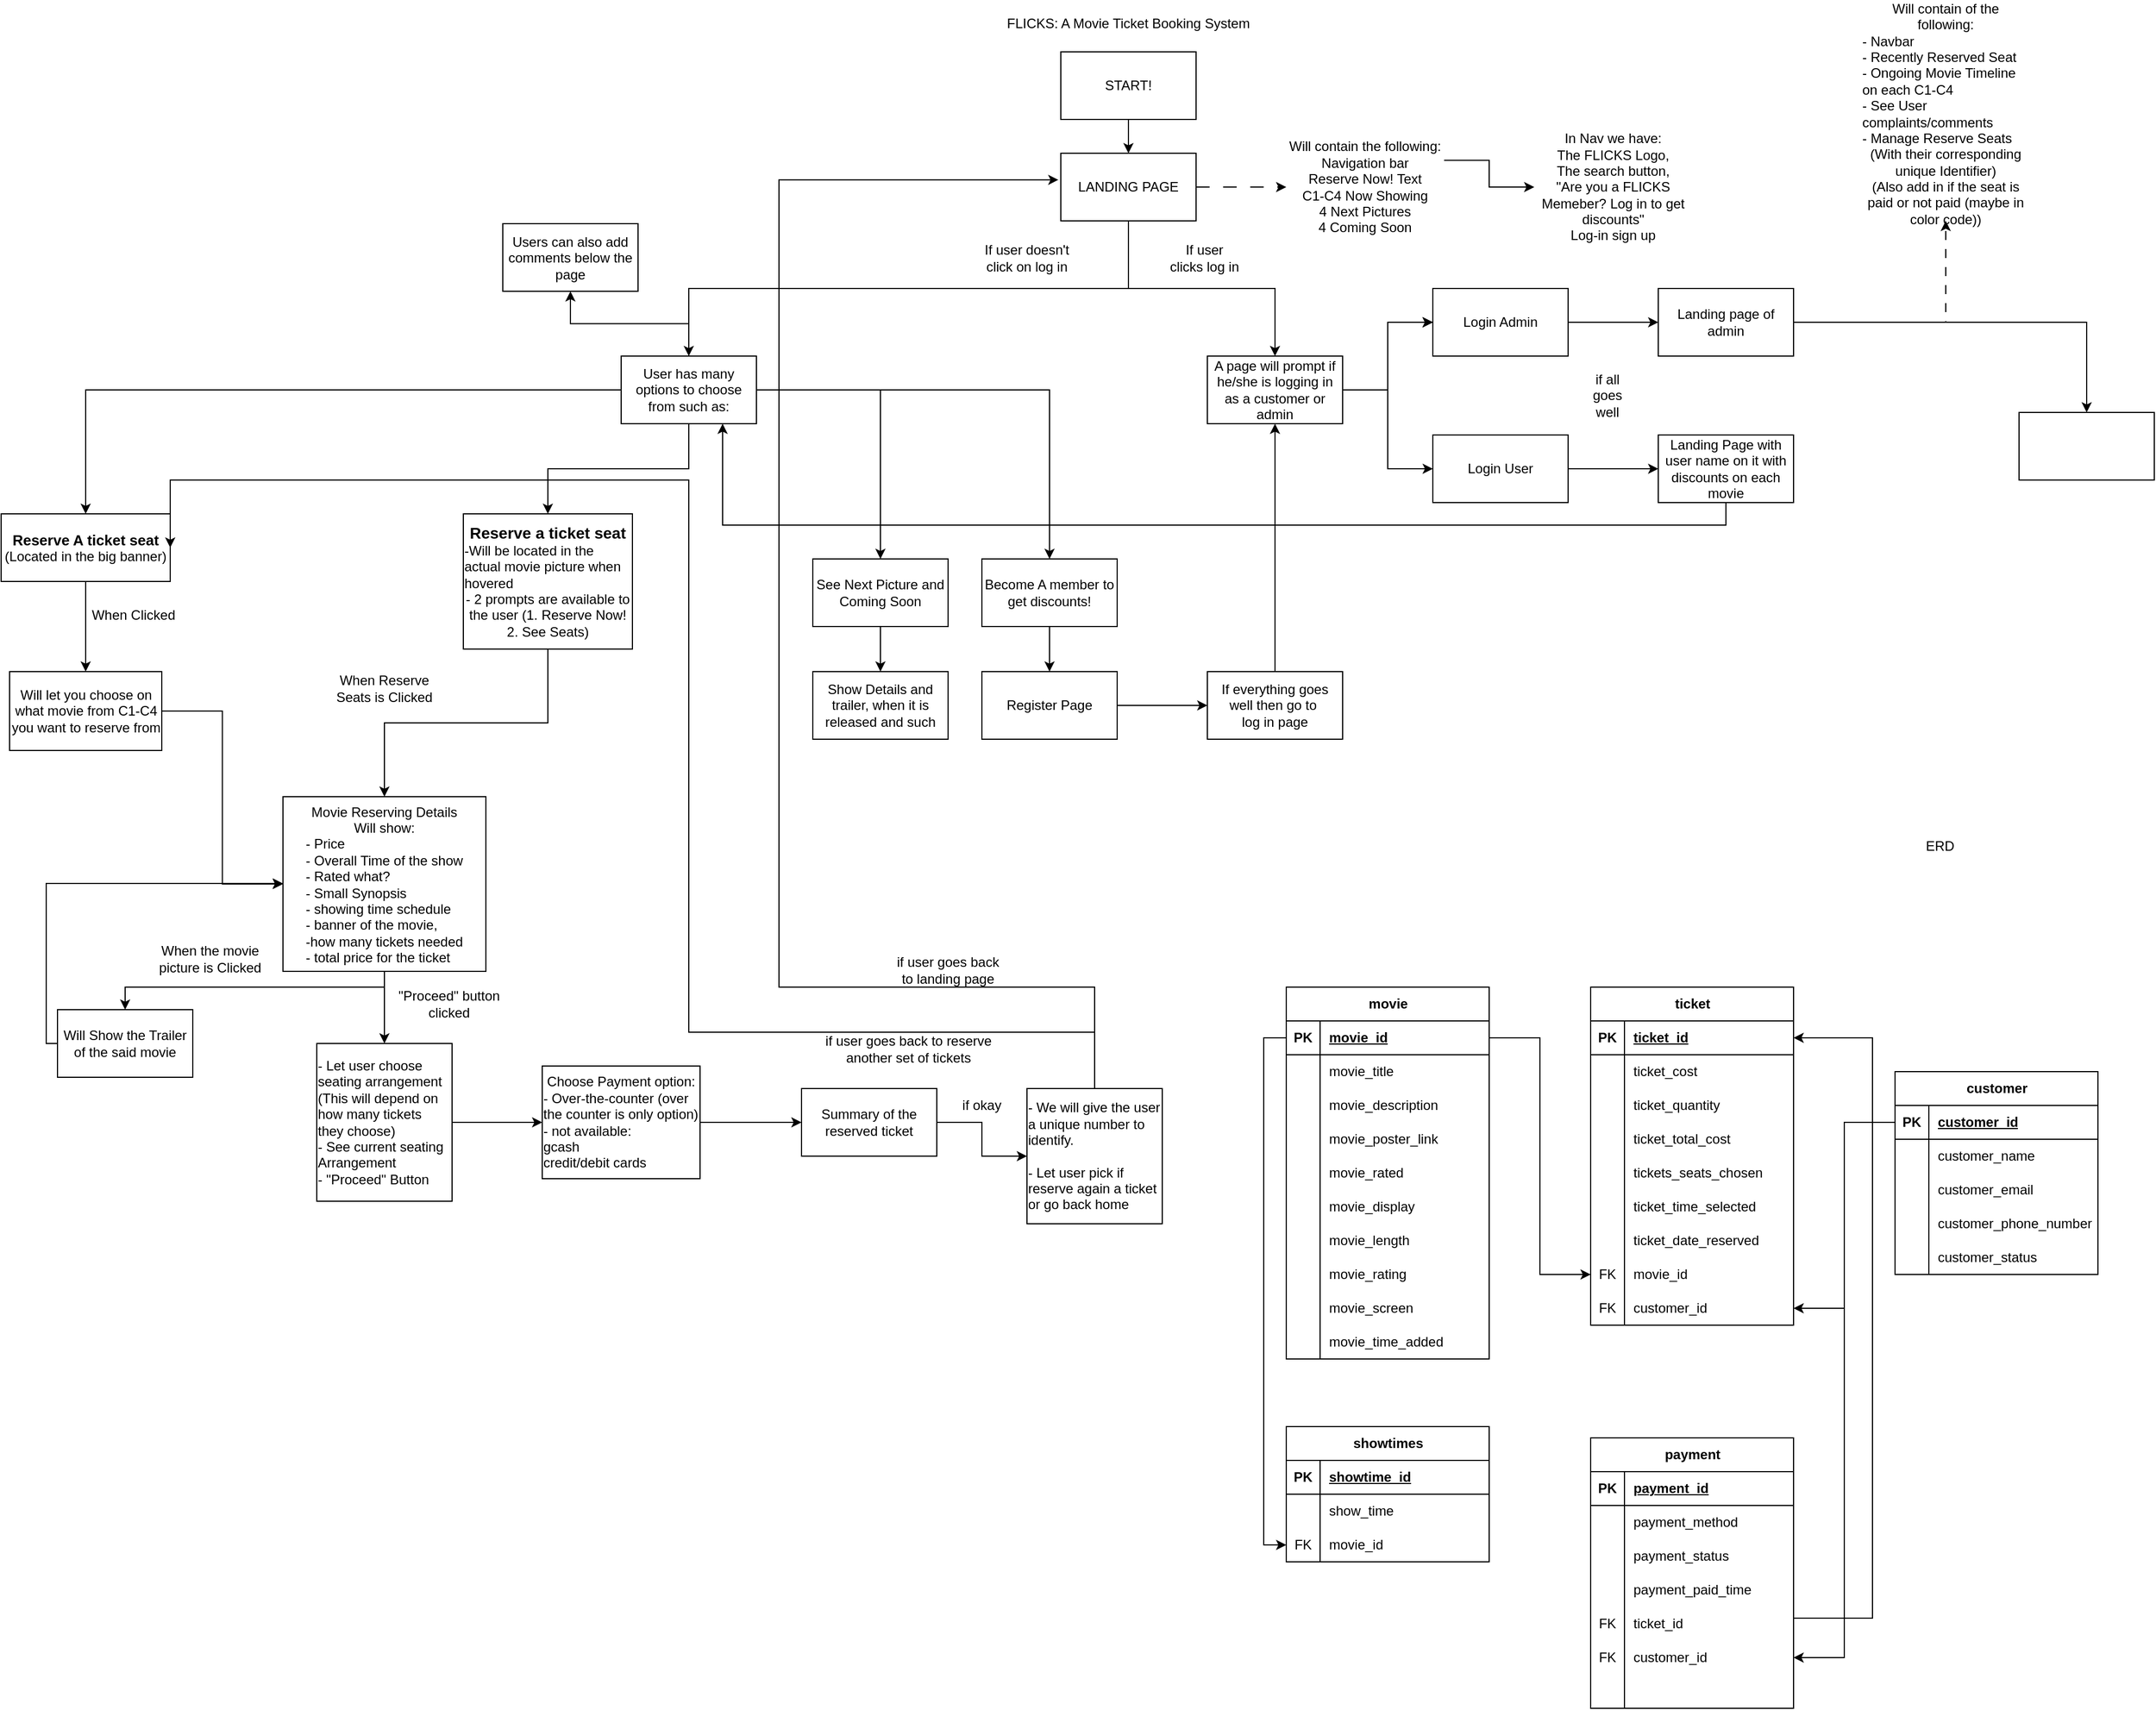 <mxfile version="24.4.9" type="github">
  <diagram name="Page-1" id="BBRLmEO37WGfpNJw9e1L">
    <mxGraphModel dx="2259" dy="634" grid="1" gridSize="10" guides="1" tooltips="1" connect="1" arrows="1" fold="1" page="1" pageScale="1" pageWidth="850" pageHeight="1100" math="0" shadow="0">
      <root>
        <mxCell id="0" />
        <mxCell id="1" parent="0" />
        <mxCell id="raJYyTkhliqYFXlJdWqI-5" value="" style="edgeStyle=orthogonalEdgeStyle;rounded=0;orthogonalLoop=1;jettySize=auto;html=1;" parent="1" source="raJYyTkhliqYFXlJdWqI-2" target="raJYyTkhliqYFXlJdWqI-4" edge="1">
          <mxGeometry relative="1" as="geometry" />
        </mxCell>
        <mxCell id="raJYyTkhliqYFXlJdWqI-2" value="START!" style="rounded=0;whiteSpace=wrap;html=1;" parent="1" vertex="1">
          <mxGeometry x="330" y="50" width="120" height="60" as="geometry" />
        </mxCell>
        <mxCell id="raJYyTkhliqYFXlJdWqI-3" value="FLICKS: A Movie Ticket Booking System" style="text;html=1;align=center;verticalAlign=middle;whiteSpace=wrap;rounded=0;" parent="1" vertex="1">
          <mxGeometry x="280" y="10" width="220" height="30" as="geometry" />
        </mxCell>
        <mxCell id="raJYyTkhliqYFXlJdWqI-7" value="" style="edgeStyle=orthogonalEdgeStyle;rounded=0;orthogonalLoop=1;jettySize=auto;html=1;dashed=1;dashPattern=12 12;" parent="1" source="raJYyTkhliqYFXlJdWqI-4" target="raJYyTkhliqYFXlJdWqI-8" edge="1">
          <mxGeometry relative="1" as="geometry">
            <mxPoint x="530.0" y="170" as="targetPoint" />
          </mxGeometry>
        </mxCell>
        <mxCell id="JSnklxa-YHap8r1EnBcj-2" value="" style="edgeStyle=orthogonalEdgeStyle;rounded=0;orthogonalLoop=1;jettySize=auto;html=1;entryX=0.5;entryY=0;entryDx=0;entryDy=0;" parent="1" source="raJYyTkhliqYFXlJdWqI-4" target="JSnklxa-YHap8r1EnBcj-1" edge="1">
          <mxGeometry relative="1" as="geometry">
            <Array as="points">
              <mxPoint x="390" y="260" />
              <mxPoint y="260" />
            </Array>
          </mxGeometry>
        </mxCell>
        <mxCell id="JSnklxa-YHap8r1EnBcj-8" value="" style="edgeStyle=orthogonalEdgeStyle;rounded=0;orthogonalLoop=1;jettySize=auto;html=1;" parent="1" source="raJYyTkhliqYFXlJdWqI-4" target="JSnklxa-YHap8r1EnBcj-7" edge="1">
          <mxGeometry relative="1" as="geometry">
            <Array as="points">
              <mxPoint x="390" y="260" />
              <mxPoint x="520" y="260" />
            </Array>
          </mxGeometry>
        </mxCell>
        <mxCell id="raJYyTkhliqYFXlJdWqI-4" value="LANDING PAGE" style="rounded=0;whiteSpace=wrap;html=1;" parent="1" vertex="1">
          <mxGeometry x="330" y="140" width="120" height="60" as="geometry" />
        </mxCell>
        <mxCell id="JSnklxa-YHap8r1EnBcj-6" value="" style="edgeStyle=orthogonalEdgeStyle;rounded=0;orthogonalLoop=1;jettySize=auto;html=1;exitX=1;exitY=0.25;exitDx=0;exitDy=0;" parent="1" source="raJYyTkhliqYFXlJdWqI-8" target="JSnklxa-YHap8r1EnBcj-5" edge="1">
          <mxGeometry relative="1" as="geometry" />
        </mxCell>
        <mxCell id="raJYyTkhliqYFXlJdWqI-8" value="&lt;div&gt;Will contain the following:&lt;/div&gt;&lt;div&gt;Navigation bar&lt;br&gt;&lt;/div&gt;&lt;div&gt;Reserve Now! Text&lt;br&gt;&lt;/div&gt;&lt;div&gt;C1-C4 Now Showing&lt;/div&gt;&lt;div&gt;4 Next Pictures&lt;/div&gt;&lt;div&gt;4 Coming Soon&lt;/div&gt;" style="text;html=1;align=center;verticalAlign=middle;whiteSpace=wrap;rounded=0;" parent="1" vertex="1">
          <mxGeometry x="530" y="122.5" width="140" height="95" as="geometry" />
        </mxCell>
        <mxCell id="JSnklxa-YHap8r1EnBcj-14" value="" style="edgeStyle=orthogonalEdgeStyle;rounded=0;orthogonalLoop=1;jettySize=auto;html=1;" parent="1" source="JSnklxa-YHap8r1EnBcj-1" target="JSnklxa-YHap8r1EnBcj-13" edge="1">
          <mxGeometry relative="1" as="geometry" />
        </mxCell>
        <mxCell id="JSnklxa-YHap8r1EnBcj-16" value="" style="edgeStyle=orthogonalEdgeStyle;rounded=0;orthogonalLoop=1;jettySize=auto;html=1;" parent="1" source="JSnklxa-YHap8r1EnBcj-1" target="JSnklxa-YHap8r1EnBcj-15" edge="1">
          <mxGeometry relative="1" as="geometry" />
        </mxCell>
        <mxCell id="JSnklxa-YHap8r1EnBcj-18" value="" style="edgeStyle=orthogonalEdgeStyle;rounded=0;orthogonalLoop=1;jettySize=auto;html=1;" parent="1" source="JSnklxa-YHap8r1EnBcj-1" target="JSnklxa-YHap8r1EnBcj-17" edge="1">
          <mxGeometry relative="1" as="geometry" />
        </mxCell>
        <mxCell id="JSnklxa-YHap8r1EnBcj-21" value="" style="edgeStyle=orthogonalEdgeStyle;rounded=0;orthogonalLoop=1;jettySize=auto;html=1;" parent="1" source="JSnklxa-YHap8r1EnBcj-1" target="JSnklxa-YHap8r1EnBcj-20" edge="1">
          <mxGeometry relative="1" as="geometry" />
        </mxCell>
        <mxCell id="JSnklxa-YHap8r1EnBcj-84" value="" style="edgeStyle=orthogonalEdgeStyle;rounded=0;orthogonalLoop=1;jettySize=auto;html=1;" parent="1" source="JSnklxa-YHap8r1EnBcj-1" target="JSnklxa-YHap8r1EnBcj-83" edge="1">
          <mxGeometry relative="1" as="geometry" />
        </mxCell>
        <mxCell id="JSnklxa-YHap8r1EnBcj-1" value="User has many options to choose from such as:" style="whiteSpace=wrap;html=1;rounded=0;" parent="1" vertex="1">
          <mxGeometry x="-60" y="320" width="120" height="60" as="geometry" />
        </mxCell>
        <mxCell id="JSnklxa-YHap8r1EnBcj-5" value="In Nav we have:&lt;br&gt;&lt;div&gt;The FLICKS Logo,&lt;/div&gt;&lt;div&gt;The search button,&lt;/div&gt;&lt;div&gt;&quot;Are you a FLICKS Memeber? Log in to get discounts&quot;&lt;/div&gt;&lt;div&gt;Log-in sign up&lt;br&gt;&lt;/div&gt;" style="text;html=1;align=center;verticalAlign=middle;whiteSpace=wrap;rounded=0;" parent="1" vertex="1">
          <mxGeometry x="750" y="122.5" width="140" height="95" as="geometry" />
        </mxCell>
        <mxCell id="JSnklxa-YHap8r1EnBcj-62" value="" style="edgeStyle=orthogonalEdgeStyle;rounded=0;orthogonalLoop=1;jettySize=auto;html=1;" parent="1" source="JSnklxa-YHap8r1EnBcj-7" target="JSnklxa-YHap8r1EnBcj-61" edge="1">
          <mxGeometry relative="1" as="geometry" />
        </mxCell>
        <mxCell id="JSnklxa-YHap8r1EnBcj-63" value="" style="edgeStyle=orthogonalEdgeStyle;rounded=0;orthogonalLoop=1;jettySize=auto;html=1;" parent="1" source="JSnklxa-YHap8r1EnBcj-7" target="JSnklxa-YHap8r1EnBcj-61" edge="1">
          <mxGeometry relative="1" as="geometry" />
        </mxCell>
        <mxCell id="JSnklxa-YHap8r1EnBcj-64" value="" style="edgeStyle=orthogonalEdgeStyle;rounded=0;orthogonalLoop=1;jettySize=auto;html=1;" parent="1" source="JSnklxa-YHap8r1EnBcj-7" target="JSnklxa-YHap8r1EnBcj-61" edge="1">
          <mxGeometry relative="1" as="geometry" />
        </mxCell>
        <mxCell id="JSnklxa-YHap8r1EnBcj-66" style="edgeStyle=orthogonalEdgeStyle;rounded=0;orthogonalLoop=1;jettySize=auto;html=1;entryX=0;entryY=0.5;entryDx=0;entryDy=0;" parent="1" source="JSnklxa-YHap8r1EnBcj-7" target="JSnklxa-YHap8r1EnBcj-65" edge="1">
          <mxGeometry relative="1" as="geometry" />
        </mxCell>
        <mxCell id="JSnklxa-YHap8r1EnBcj-7" value="A page will prompt if he/she is logging in as a customer or admin" style="whiteSpace=wrap;html=1;rounded=0;" parent="1" vertex="1">
          <mxGeometry x="460" y="320" width="120" height="60" as="geometry" />
        </mxCell>
        <mxCell id="JSnklxa-YHap8r1EnBcj-10" value="If user doesn&#39;t click on log in" style="text;html=1;align=center;verticalAlign=middle;whiteSpace=wrap;rounded=0;" parent="1" vertex="1">
          <mxGeometry x="250" y="217.5" width="100" height="30" as="geometry" />
        </mxCell>
        <mxCell id="JSnklxa-YHap8r1EnBcj-11" value="If user clicks log in" style="text;html=1;align=center;verticalAlign=middle;whiteSpace=wrap;rounded=0;" parent="1" vertex="1">
          <mxGeometry x="425" y="217.5" width="65" height="30" as="geometry" />
        </mxCell>
        <mxCell id="JSnklxa-YHap8r1EnBcj-24" value="" style="edgeStyle=orthogonalEdgeStyle;rounded=0;orthogonalLoop=1;jettySize=auto;html=1;" parent="1" source="JSnklxa-YHap8r1EnBcj-13" target="JSnklxa-YHap8r1EnBcj-23" edge="1">
          <mxGeometry relative="1" as="geometry" />
        </mxCell>
        <mxCell id="JSnklxa-YHap8r1EnBcj-13" value="&lt;div&gt;&lt;b&gt;&lt;font style=&quot;font-size: 13px;&quot;&gt;Reserve A ticket seat&lt;/font&gt;&lt;/b&gt;&lt;/div&gt;&lt;div&gt;(Located in the big banner)&lt;/div&gt;" style="whiteSpace=wrap;html=1;rounded=0;" parent="1" vertex="1">
          <mxGeometry x="-610" y="460" width="150" height="60" as="geometry" />
        </mxCell>
        <mxCell id="JSnklxa-YHap8r1EnBcj-28" value="" style="edgeStyle=orthogonalEdgeStyle;rounded=0;orthogonalLoop=1;jettySize=auto;html=1;" parent="1" source="JSnklxa-YHap8r1EnBcj-15" target="JSnklxa-YHap8r1EnBcj-27" edge="1">
          <mxGeometry relative="1" as="geometry" />
        </mxCell>
        <mxCell id="JSnklxa-YHap8r1EnBcj-15" value="&lt;div&gt;&lt;font style=&quot;font-size: 14px;&quot;&gt;&lt;b&gt;Reserve a ticket seat &lt;/b&gt;&lt;/font&gt;&lt;br&gt;&lt;/div&gt;&lt;div align=&quot;left&quot;&gt;-Will be located in the actual movie picture when hovered&lt;br&gt;&lt;/div&gt;&lt;div&gt;- 2 prompts are available to the user (1. Reserve Now! 2. See Seats)&lt;br&gt;&lt;/div&gt;" style="whiteSpace=wrap;html=1;rounded=0;" parent="1" vertex="1">
          <mxGeometry x="-200" y="460" width="150" height="120" as="geometry" />
        </mxCell>
        <mxCell id="JSnklxa-YHap8r1EnBcj-51" value="" style="edgeStyle=orthogonalEdgeStyle;rounded=0;orthogonalLoop=1;jettySize=auto;html=1;" parent="1" source="JSnklxa-YHap8r1EnBcj-17" target="JSnklxa-YHap8r1EnBcj-50" edge="1">
          <mxGeometry relative="1" as="geometry" />
        </mxCell>
        <mxCell id="JSnklxa-YHap8r1EnBcj-17" value="See Next Picture and Coming Soon" style="whiteSpace=wrap;html=1;rounded=0;" parent="1" vertex="1">
          <mxGeometry x="110" y="500" width="120" height="60" as="geometry" />
        </mxCell>
        <mxCell id="JSnklxa-YHap8r1EnBcj-53" value="" style="edgeStyle=orthogonalEdgeStyle;rounded=0;orthogonalLoop=1;jettySize=auto;html=1;" parent="1" source="JSnklxa-YHap8r1EnBcj-20" target="JSnklxa-YHap8r1EnBcj-52" edge="1">
          <mxGeometry relative="1" as="geometry" />
        </mxCell>
        <mxCell id="JSnklxa-YHap8r1EnBcj-20" value="Become A member to get discounts!" style="whiteSpace=wrap;html=1;rounded=0;" parent="1" vertex="1">
          <mxGeometry x="260" y="500" width="120" height="60" as="geometry" />
        </mxCell>
        <mxCell id="JSnklxa-YHap8r1EnBcj-30" style="edgeStyle=orthogonalEdgeStyle;rounded=0;orthogonalLoop=1;jettySize=auto;html=1;entryX=0;entryY=0.5;entryDx=0;entryDy=0;" parent="1" source="JSnklxa-YHap8r1EnBcj-23" target="JSnklxa-YHap8r1EnBcj-27" edge="1">
          <mxGeometry relative="1" as="geometry" />
        </mxCell>
        <mxCell id="JSnklxa-YHap8r1EnBcj-23" value="Will let you choose on what movie from C1-C4 you want to reserve from" style="whiteSpace=wrap;html=1;rounded=0;" parent="1" vertex="1">
          <mxGeometry x="-602.5" y="600" width="135" height="70" as="geometry" />
        </mxCell>
        <mxCell id="JSnklxa-YHap8r1EnBcj-26" value="When Clicked" style="text;html=1;align=center;verticalAlign=middle;whiteSpace=wrap;rounded=0;" parent="1" vertex="1">
          <mxGeometry x="-535" y="535" width="85" height="30" as="geometry" />
        </mxCell>
        <mxCell id="JSnklxa-YHap8r1EnBcj-32" value="" style="edgeStyle=orthogonalEdgeStyle;rounded=0;orthogonalLoop=1;jettySize=auto;html=1;" parent="1" source="JSnklxa-YHap8r1EnBcj-27" target="JSnklxa-YHap8r1EnBcj-31" edge="1">
          <mxGeometry relative="1" as="geometry">
            <Array as="points">
              <mxPoint x="-270" y="880" />
              <mxPoint x="-500" y="880" />
            </Array>
          </mxGeometry>
        </mxCell>
        <mxCell id="JSnklxa-YHap8r1EnBcj-36" value="" style="edgeStyle=orthogonalEdgeStyle;rounded=0;orthogonalLoop=1;jettySize=auto;html=1;" parent="1" source="JSnklxa-YHap8r1EnBcj-27" target="JSnklxa-YHap8r1EnBcj-35" edge="1">
          <mxGeometry relative="1" as="geometry" />
        </mxCell>
        <mxCell id="JSnklxa-YHap8r1EnBcj-27" value="Movie Reserving Details&lt;br&gt;Will show:&lt;br&gt;&lt;div align=&quot;left&quot;&gt;- Price&lt;/div&gt;&lt;div align=&quot;left&quot;&gt;- Overall Time of the show&lt;/div&gt;&lt;div align=&quot;left&quot;&gt;- Rated what?&lt;br&gt;&lt;/div&gt;&lt;div align=&quot;left&quot;&gt;- Small Synopsis&lt;/div&gt;&lt;div align=&quot;left&quot;&gt;- showing time schedule&lt;br&gt;&lt;/div&gt;&lt;div align=&quot;left&quot;&gt;- banner of the movie, &lt;br&gt;&lt;/div&gt;&lt;div align=&quot;left&quot;&gt;-how many tickets needed&lt;/div&gt;&lt;div align=&quot;left&quot;&gt;- total price for the ticket&lt;/div&gt;" style="whiteSpace=wrap;html=1;rounded=0;" parent="1" vertex="1">
          <mxGeometry x="-360" y="711" width="180" height="155" as="geometry" />
        </mxCell>
        <mxCell id="JSnklxa-YHap8r1EnBcj-29" value="When Reserve Seats is Clicked" style="text;html=1;align=center;verticalAlign=middle;whiteSpace=wrap;rounded=0;" parent="1" vertex="1">
          <mxGeometry x="-320" y="600" width="100" height="30" as="geometry" />
        </mxCell>
        <mxCell id="JSnklxa-YHap8r1EnBcj-34" style="edgeStyle=orthogonalEdgeStyle;rounded=0;orthogonalLoop=1;jettySize=auto;html=1;entryX=0;entryY=0.5;entryDx=0;entryDy=0;" parent="1" source="JSnklxa-YHap8r1EnBcj-31" target="JSnklxa-YHap8r1EnBcj-27" edge="1">
          <mxGeometry relative="1" as="geometry">
            <Array as="points">
              <mxPoint x="-570" y="930" />
              <mxPoint x="-570" y="788" />
              <mxPoint x="-360" y="788" />
            </Array>
          </mxGeometry>
        </mxCell>
        <mxCell id="JSnklxa-YHap8r1EnBcj-31" value="Will Show the Trailer of the said movie" style="whiteSpace=wrap;html=1;rounded=0;" parent="1" vertex="1">
          <mxGeometry x="-560" y="900" width="120" height="60" as="geometry" />
        </mxCell>
        <mxCell id="JSnklxa-YHap8r1EnBcj-33" value="When the movie picture is Clicked" style="text;html=1;align=center;verticalAlign=middle;whiteSpace=wrap;rounded=0;" parent="1" vertex="1">
          <mxGeometry x="-472" y="840" width="95" height="30" as="geometry" />
        </mxCell>
        <mxCell id="JSnklxa-YHap8r1EnBcj-39" value="" style="edgeStyle=orthogonalEdgeStyle;rounded=0;orthogonalLoop=1;jettySize=auto;html=1;" parent="1" source="JSnklxa-YHap8r1EnBcj-35" target="JSnklxa-YHap8r1EnBcj-38" edge="1">
          <mxGeometry relative="1" as="geometry" />
        </mxCell>
        <mxCell id="JSnklxa-YHap8r1EnBcj-35" value="&lt;div align=&quot;left&quot;&gt;- Let user choose seating arrangement (This will depend on how many tickets they choose)&lt;br&gt;&lt;/div&gt;&lt;div align=&quot;left&quot;&gt;- See current seating Arrangement&lt;/div&gt;&lt;div align=&quot;left&quot;&gt;- &quot;Proceed&quot; Button&lt;br&gt;&lt;/div&gt;" style="whiteSpace=wrap;html=1;rounded=0;" parent="1" vertex="1">
          <mxGeometry x="-330" y="930" width="120" height="140" as="geometry" />
        </mxCell>
        <mxCell id="JSnklxa-YHap8r1EnBcj-37" value="&quot;Proceed&quot; button clicked" style="text;html=1;align=center;verticalAlign=middle;whiteSpace=wrap;rounded=0;" parent="1" vertex="1">
          <mxGeometry x="-260" y="880" width="95" height="30" as="geometry" />
        </mxCell>
        <mxCell id="JSnklxa-YHap8r1EnBcj-41" value="" style="edgeStyle=orthogonalEdgeStyle;rounded=0;orthogonalLoop=1;jettySize=auto;html=1;" parent="1" source="JSnklxa-YHap8r1EnBcj-38" target="JSnklxa-YHap8r1EnBcj-40" edge="1">
          <mxGeometry relative="1" as="geometry" />
        </mxCell>
        <mxCell id="JSnklxa-YHap8r1EnBcj-38" value="Choose Payment option:&lt;br&gt;&lt;div align=&quot;left&quot;&gt;- Over-the-counter (over the counter is only option)&lt;br&gt;&lt;/div&gt;&lt;div align=&quot;left&quot;&gt;- not available: &lt;br&gt;&lt;/div&gt;&lt;div align=&quot;left&quot;&gt;gcash&lt;/div&gt;&lt;div align=&quot;left&quot;&gt;credit/debit cards&lt;br&gt;&lt;/div&gt;" style="whiteSpace=wrap;html=1;rounded=0;" parent="1" vertex="1">
          <mxGeometry x="-130" y="950" width="140" height="100" as="geometry" />
        </mxCell>
        <mxCell id="JSnklxa-YHap8r1EnBcj-43" value="" style="edgeStyle=orthogonalEdgeStyle;rounded=0;orthogonalLoop=1;jettySize=auto;html=1;" parent="1" source="JSnklxa-YHap8r1EnBcj-40" target="JSnklxa-YHap8r1EnBcj-42" edge="1">
          <mxGeometry relative="1" as="geometry" />
        </mxCell>
        <mxCell id="JSnklxa-YHap8r1EnBcj-40" value="Summary of the reserved ticket" style="whiteSpace=wrap;html=1;rounded=0;" parent="1" vertex="1">
          <mxGeometry x="100" y="970" width="120" height="60" as="geometry" />
        </mxCell>
        <mxCell id="JSnklxa-YHap8r1EnBcj-47" style="edgeStyle=orthogonalEdgeStyle;rounded=0;orthogonalLoop=1;jettySize=auto;html=1;entryX=1;entryY=0.5;entryDx=0;entryDy=0;" parent="1" source="JSnklxa-YHap8r1EnBcj-42" target="JSnklxa-YHap8r1EnBcj-13" edge="1">
          <mxGeometry relative="1" as="geometry">
            <Array as="points">
              <mxPoint x="360" y="920" />
              <mxPoint y="920" />
              <mxPoint y="430" />
              <mxPoint x="-460" y="430" />
            </Array>
          </mxGeometry>
        </mxCell>
        <mxCell id="JSnklxa-YHap8r1EnBcj-42" value="&lt;div align=&quot;left&quot;&gt;- We will give the user a unique number to identify.&lt;/div&gt;&lt;div align=&quot;left&quot;&gt;&lt;br&gt;&lt;/div&gt;&lt;div align=&quot;left&quot;&gt;- Let user pick if reserve again a ticket or go back home&lt;/div&gt;" style="whiteSpace=wrap;html=1;rounded=0;" parent="1" vertex="1">
          <mxGeometry x="300" y="970" width="120" height="120" as="geometry" />
        </mxCell>
        <mxCell id="JSnklxa-YHap8r1EnBcj-44" value="if okay" style="text;html=1;align=center;verticalAlign=middle;whiteSpace=wrap;rounded=0;" parent="1" vertex="1">
          <mxGeometry x="230" y="970" width="60" height="30" as="geometry" />
        </mxCell>
        <mxCell id="JSnklxa-YHap8r1EnBcj-45" style="edgeStyle=orthogonalEdgeStyle;rounded=0;orthogonalLoop=1;jettySize=auto;html=1;entryX=-0.018;entryY=0.393;entryDx=0;entryDy=0;entryPerimeter=0;" parent="1" source="JSnklxa-YHap8r1EnBcj-42" target="raJYyTkhliqYFXlJdWqI-4" edge="1">
          <mxGeometry relative="1" as="geometry">
            <Array as="points">
              <mxPoint x="360" y="880" />
              <mxPoint x="80" y="880" />
              <mxPoint x="80" y="164" />
            </Array>
          </mxGeometry>
        </mxCell>
        <mxCell id="JSnklxa-YHap8r1EnBcj-46" value="if user goes back to landing page" style="text;html=1;align=center;verticalAlign=middle;whiteSpace=wrap;rounded=0;" parent="1" vertex="1">
          <mxGeometry x="180" y="850" width="100" height="30" as="geometry" />
        </mxCell>
        <mxCell id="JSnklxa-YHap8r1EnBcj-48" value="if user goes back to reserve another set of tickets" style="text;html=1;align=center;verticalAlign=middle;whiteSpace=wrap;rounded=0;" parent="1" vertex="1">
          <mxGeometry x="120" y="920" width="150" height="30" as="geometry" />
        </mxCell>
        <mxCell id="JSnklxa-YHap8r1EnBcj-50" value="Show Details and trailer, when it is released and such" style="whiteSpace=wrap;html=1;rounded=0;" parent="1" vertex="1">
          <mxGeometry x="110" y="600" width="120" height="60" as="geometry" />
        </mxCell>
        <mxCell id="JSnklxa-YHap8r1EnBcj-55" value="" style="edgeStyle=orthogonalEdgeStyle;rounded=0;orthogonalLoop=1;jettySize=auto;html=1;" parent="1" source="JSnklxa-YHap8r1EnBcj-52" target="JSnklxa-YHap8r1EnBcj-54" edge="1">
          <mxGeometry relative="1" as="geometry" />
        </mxCell>
        <mxCell id="JSnklxa-YHap8r1EnBcj-52" value="Register Page" style="whiteSpace=wrap;html=1;rounded=0;" parent="1" vertex="1">
          <mxGeometry x="260" y="600" width="120" height="60" as="geometry" />
        </mxCell>
        <mxCell id="JSnklxa-YHap8r1EnBcj-56" style="edgeStyle=orthogonalEdgeStyle;rounded=0;orthogonalLoop=1;jettySize=auto;html=1;entryX=0.5;entryY=1;entryDx=0;entryDy=0;" parent="1" source="JSnklxa-YHap8r1EnBcj-54" target="JSnklxa-YHap8r1EnBcj-7" edge="1">
          <mxGeometry relative="1" as="geometry" />
        </mxCell>
        <mxCell id="JSnklxa-YHap8r1EnBcj-54" value="&lt;div&gt;If everything goes well then go to&amp;nbsp;&lt;/div&gt;&lt;div&gt;log in page&lt;/div&gt;" style="whiteSpace=wrap;html=1;rounded=0;" parent="1" vertex="1">
          <mxGeometry x="460" y="600" width="120" height="60" as="geometry" />
        </mxCell>
        <mxCell id="JSnklxa-YHap8r1EnBcj-68" value="" style="edgeStyle=orthogonalEdgeStyle;rounded=0;orthogonalLoop=1;jettySize=auto;html=1;" parent="1" source="JSnklxa-YHap8r1EnBcj-61" target="JSnklxa-YHap8r1EnBcj-67" edge="1">
          <mxGeometry relative="1" as="geometry" />
        </mxCell>
        <mxCell id="JSnklxa-YHap8r1EnBcj-61" value="Login Admin" style="whiteSpace=wrap;html=1;rounded=0;" parent="1" vertex="1">
          <mxGeometry x="660" y="260" width="120" height="60" as="geometry" />
        </mxCell>
        <mxCell id="JSnklxa-YHap8r1EnBcj-76" value="" style="edgeStyle=orthogonalEdgeStyle;rounded=0;orthogonalLoop=1;jettySize=auto;html=1;" parent="1" source="JSnklxa-YHap8r1EnBcj-65" target="JSnklxa-YHap8r1EnBcj-75" edge="1">
          <mxGeometry relative="1" as="geometry" />
        </mxCell>
        <mxCell id="JSnklxa-YHap8r1EnBcj-65" value="Login User" style="whiteSpace=wrap;html=1;rounded=0;" parent="1" vertex="1">
          <mxGeometry x="660" y="390" width="120" height="60" as="geometry" />
        </mxCell>
        <mxCell id="JSnklxa-YHap8r1EnBcj-79" style="edgeStyle=orthogonalEdgeStyle;rounded=0;orthogonalLoop=1;jettySize=auto;html=1;" parent="1" source="JSnklxa-YHap8r1EnBcj-67" target="JSnklxa-YHap8r1EnBcj-80" edge="1">
          <mxGeometry relative="1" as="geometry">
            <mxPoint x="1280" y="290" as="targetPoint" />
          </mxGeometry>
        </mxCell>
        <mxCell id="JSnklxa-YHap8r1EnBcj-85" style="edgeStyle=orthogonalEdgeStyle;rounded=0;orthogonalLoop=1;jettySize=auto;html=1;exitX=1;exitY=0.5;exitDx=0;exitDy=0;dashed=1;dashPattern=8 8;" parent="1" source="JSnklxa-YHap8r1EnBcj-67" target="JSnklxa-YHap8r1EnBcj-86" edge="1">
          <mxGeometry relative="1" as="geometry">
            <mxPoint x="1070" y="240" as="targetPoint" />
          </mxGeometry>
        </mxCell>
        <mxCell id="JSnklxa-YHap8r1EnBcj-67" value="Landing page of admin" style="whiteSpace=wrap;html=1;rounded=0;" parent="1" vertex="1">
          <mxGeometry x="860" y="260" width="120" height="60" as="geometry" />
        </mxCell>
        <mxCell id="JSnklxa-YHap8r1EnBcj-78" style="edgeStyle=orthogonalEdgeStyle;rounded=0;orthogonalLoop=1;jettySize=auto;html=1;entryX=0.75;entryY=1;entryDx=0;entryDy=0;exitX=0.5;exitY=1;exitDx=0;exitDy=0;" parent="1" source="JSnklxa-YHap8r1EnBcj-75" target="JSnklxa-YHap8r1EnBcj-1" edge="1">
          <mxGeometry relative="1" as="geometry" />
        </mxCell>
        <mxCell id="JSnklxa-YHap8r1EnBcj-75" value="Landing Page with user name on it with discounts on each movie" style="whiteSpace=wrap;html=1;rounded=0;" parent="1" vertex="1">
          <mxGeometry x="860" y="390" width="120" height="60" as="geometry" />
        </mxCell>
        <mxCell id="JSnklxa-YHap8r1EnBcj-77" value="if all goes well" style="text;html=1;align=center;verticalAlign=middle;whiteSpace=wrap;rounded=0;" parent="1" vertex="1">
          <mxGeometry x="790" y="340" width="50" height="30" as="geometry" />
        </mxCell>
        <mxCell id="JSnklxa-YHap8r1EnBcj-80" value="" style="rounded=0;whiteSpace=wrap;html=1;" parent="1" vertex="1">
          <mxGeometry x="1180" y="370" width="120" height="60" as="geometry" />
        </mxCell>
        <mxCell id="JSnklxa-YHap8r1EnBcj-83" value="Users can also add comments below the page" style="whiteSpace=wrap;html=1;rounded=0;" parent="1" vertex="1">
          <mxGeometry x="-165" y="202.5" width="120" height="60" as="geometry" />
        </mxCell>
        <mxCell id="JSnklxa-YHap8r1EnBcj-86" value="&lt;div&gt;Will contain of the following:&lt;/div&gt;&lt;div align=&quot;left&quot;&gt;- Navbar&lt;/div&gt;&lt;div align=&quot;left&quot;&gt;- Recently Reserved Seat&lt;/div&gt;&lt;div align=&quot;left&quot;&gt;- Ongoing Movie Timeline on each C1-C4&lt;/div&gt;&lt;div align=&quot;left&quot;&gt;- See User complaints/comments&lt;/div&gt;&lt;div align=&quot;left&quot;&gt;- Manage Reserve Seats &lt;br&gt;&lt;/div&gt;&lt;div&gt;(With their corresponding unique Identifier)&lt;/div&gt;&lt;div&gt;(Also add in if the seat is paid or not paid (maybe in color code))&lt;br&gt;&lt;/div&gt;" style="text;html=1;align=center;verticalAlign=middle;whiteSpace=wrap;rounded=0;" parent="1" vertex="1">
          <mxGeometry x="1040" y="10" width="150" height="190" as="geometry" />
        </mxCell>
        <mxCell id="oo71JzxCM4Pplz-5H1jq-1" value="ERD" style="text;html=1;align=center;verticalAlign=middle;whiteSpace=wrap;rounded=0;" vertex="1" parent="1">
          <mxGeometry x="1080" y="740" width="60" height="30" as="geometry" />
        </mxCell>
        <mxCell id="oo71JzxCM4Pplz-5H1jq-2" value="movie" style="shape=table;startSize=30;container=1;collapsible=1;childLayout=tableLayout;fixedRows=1;rowLines=0;fontStyle=1;align=center;resizeLast=1;html=1;" vertex="1" parent="1">
          <mxGeometry x="530" y="880" width="180" height="330" as="geometry">
            <mxRectangle x="1020" y="780" width="70" height="30" as="alternateBounds" />
          </mxGeometry>
        </mxCell>
        <mxCell id="oo71JzxCM4Pplz-5H1jq-3" value="" style="shape=tableRow;horizontal=0;startSize=0;swimlaneHead=0;swimlaneBody=0;fillColor=none;collapsible=0;dropTarget=0;points=[[0,0.5],[1,0.5]];portConstraint=eastwest;top=0;left=0;right=0;bottom=1;" vertex="1" parent="oo71JzxCM4Pplz-5H1jq-2">
          <mxGeometry y="30" width="180" height="30" as="geometry" />
        </mxCell>
        <mxCell id="oo71JzxCM4Pplz-5H1jq-4" value="PK" style="shape=partialRectangle;connectable=0;fillColor=none;top=0;left=0;bottom=0;right=0;fontStyle=1;overflow=hidden;whiteSpace=wrap;html=1;" vertex="1" parent="oo71JzxCM4Pplz-5H1jq-3">
          <mxGeometry width="30" height="30" as="geometry">
            <mxRectangle width="30" height="30" as="alternateBounds" />
          </mxGeometry>
        </mxCell>
        <mxCell id="oo71JzxCM4Pplz-5H1jq-5" value="movie_id" style="shape=partialRectangle;connectable=0;fillColor=none;top=0;left=0;bottom=0;right=0;align=left;spacingLeft=6;fontStyle=5;overflow=hidden;whiteSpace=wrap;html=1;" vertex="1" parent="oo71JzxCM4Pplz-5H1jq-3">
          <mxGeometry x="30" width="150" height="30" as="geometry">
            <mxRectangle width="150" height="30" as="alternateBounds" />
          </mxGeometry>
        </mxCell>
        <mxCell id="oo71JzxCM4Pplz-5H1jq-6" value="" style="shape=tableRow;horizontal=0;startSize=0;swimlaneHead=0;swimlaneBody=0;fillColor=none;collapsible=0;dropTarget=0;points=[[0,0.5],[1,0.5]];portConstraint=eastwest;top=0;left=0;right=0;bottom=0;" vertex="1" parent="oo71JzxCM4Pplz-5H1jq-2">
          <mxGeometry y="60" width="180" height="30" as="geometry" />
        </mxCell>
        <mxCell id="oo71JzxCM4Pplz-5H1jq-7" value="" style="shape=partialRectangle;connectable=0;fillColor=none;top=0;left=0;bottom=0;right=0;editable=1;overflow=hidden;whiteSpace=wrap;html=1;" vertex="1" parent="oo71JzxCM4Pplz-5H1jq-6">
          <mxGeometry width="30" height="30" as="geometry">
            <mxRectangle width="30" height="30" as="alternateBounds" />
          </mxGeometry>
        </mxCell>
        <mxCell id="oo71JzxCM4Pplz-5H1jq-8" value="movie_title" style="shape=partialRectangle;connectable=0;fillColor=none;top=0;left=0;bottom=0;right=0;align=left;spacingLeft=6;overflow=hidden;whiteSpace=wrap;html=1;" vertex="1" parent="oo71JzxCM4Pplz-5H1jq-6">
          <mxGeometry x="30" width="150" height="30" as="geometry">
            <mxRectangle width="150" height="30" as="alternateBounds" />
          </mxGeometry>
        </mxCell>
        <mxCell id="oo71JzxCM4Pplz-5H1jq-9" value="" style="shape=tableRow;horizontal=0;startSize=0;swimlaneHead=0;swimlaneBody=0;fillColor=none;collapsible=0;dropTarget=0;points=[[0,0.5],[1,0.5]];portConstraint=eastwest;top=0;left=0;right=0;bottom=0;" vertex="1" parent="oo71JzxCM4Pplz-5H1jq-2">
          <mxGeometry y="90" width="180" height="30" as="geometry" />
        </mxCell>
        <mxCell id="oo71JzxCM4Pplz-5H1jq-10" value="" style="shape=partialRectangle;connectable=0;fillColor=none;top=0;left=0;bottom=0;right=0;editable=1;overflow=hidden;whiteSpace=wrap;html=1;" vertex="1" parent="oo71JzxCM4Pplz-5H1jq-9">
          <mxGeometry width="30" height="30" as="geometry">
            <mxRectangle width="30" height="30" as="alternateBounds" />
          </mxGeometry>
        </mxCell>
        <mxCell id="oo71JzxCM4Pplz-5H1jq-11" value="movie_description" style="shape=partialRectangle;connectable=0;fillColor=none;top=0;left=0;bottom=0;right=0;align=left;spacingLeft=6;overflow=hidden;whiteSpace=wrap;html=1;" vertex="1" parent="oo71JzxCM4Pplz-5H1jq-9">
          <mxGeometry x="30" width="150" height="30" as="geometry">
            <mxRectangle width="150" height="30" as="alternateBounds" />
          </mxGeometry>
        </mxCell>
        <mxCell id="oo71JzxCM4Pplz-5H1jq-12" value="" style="shape=tableRow;horizontal=0;startSize=0;swimlaneHead=0;swimlaneBody=0;fillColor=none;collapsible=0;dropTarget=0;points=[[0,0.5],[1,0.5]];portConstraint=eastwest;top=0;left=0;right=0;bottom=0;" vertex="1" parent="oo71JzxCM4Pplz-5H1jq-2">
          <mxGeometry y="120" width="180" height="30" as="geometry" />
        </mxCell>
        <mxCell id="oo71JzxCM4Pplz-5H1jq-13" value="" style="shape=partialRectangle;connectable=0;fillColor=none;top=0;left=0;bottom=0;right=0;editable=1;overflow=hidden;whiteSpace=wrap;html=1;" vertex="1" parent="oo71JzxCM4Pplz-5H1jq-12">
          <mxGeometry width="30" height="30" as="geometry">
            <mxRectangle width="30" height="30" as="alternateBounds" />
          </mxGeometry>
        </mxCell>
        <mxCell id="oo71JzxCM4Pplz-5H1jq-14" value="movie_poster_link" style="shape=partialRectangle;connectable=0;fillColor=none;top=0;left=0;bottom=0;right=0;align=left;spacingLeft=6;overflow=hidden;whiteSpace=wrap;html=1;" vertex="1" parent="oo71JzxCM4Pplz-5H1jq-12">
          <mxGeometry x="30" width="150" height="30" as="geometry">
            <mxRectangle width="150" height="30" as="alternateBounds" />
          </mxGeometry>
        </mxCell>
        <mxCell id="oo71JzxCM4Pplz-5H1jq-58" style="shape=tableRow;horizontal=0;startSize=0;swimlaneHead=0;swimlaneBody=0;fillColor=none;collapsible=0;dropTarget=0;points=[[0,0.5],[1,0.5]];portConstraint=eastwest;top=0;left=0;right=0;bottom=0;" vertex="1" parent="oo71JzxCM4Pplz-5H1jq-2">
          <mxGeometry y="150" width="180" height="30" as="geometry" />
        </mxCell>
        <mxCell id="oo71JzxCM4Pplz-5H1jq-59" style="shape=partialRectangle;connectable=0;fillColor=none;top=0;left=0;bottom=0;right=0;editable=1;overflow=hidden;whiteSpace=wrap;html=1;" vertex="1" parent="oo71JzxCM4Pplz-5H1jq-58">
          <mxGeometry width="30" height="30" as="geometry">
            <mxRectangle width="30" height="30" as="alternateBounds" />
          </mxGeometry>
        </mxCell>
        <mxCell id="oo71JzxCM4Pplz-5H1jq-60" value="movie_rated" style="shape=partialRectangle;connectable=0;fillColor=none;top=0;left=0;bottom=0;right=0;align=left;spacingLeft=6;overflow=hidden;whiteSpace=wrap;html=1;" vertex="1" parent="oo71JzxCM4Pplz-5H1jq-58">
          <mxGeometry x="30" width="150" height="30" as="geometry">
            <mxRectangle width="150" height="30" as="alternateBounds" />
          </mxGeometry>
        </mxCell>
        <mxCell id="oo71JzxCM4Pplz-5H1jq-61" style="shape=tableRow;horizontal=0;startSize=0;swimlaneHead=0;swimlaneBody=0;fillColor=none;collapsible=0;dropTarget=0;points=[[0,0.5],[1,0.5]];portConstraint=eastwest;top=0;left=0;right=0;bottom=0;" vertex="1" parent="oo71JzxCM4Pplz-5H1jq-2">
          <mxGeometry y="180" width="180" height="30" as="geometry" />
        </mxCell>
        <mxCell id="oo71JzxCM4Pplz-5H1jq-62" style="shape=partialRectangle;connectable=0;fillColor=none;top=0;left=0;bottom=0;right=0;editable=1;overflow=hidden;whiteSpace=wrap;html=1;" vertex="1" parent="oo71JzxCM4Pplz-5H1jq-61">
          <mxGeometry width="30" height="30" as="geometry">
            <mxRectangle width="30" height="30" as="alternateBounds" />
          </mxGeometry>
        </mxCell>
        <mxCell id="oo71JzxCM4Pplz-5H1jq-63" value="movie_display" style="shape=partialRectangle;connectable=0;fillColor=none;top=0;left=0;bottom=0;right=0;align=left;spacingLeft=6;overflow=hidden;whiteSpace=wrap;html=1;" vertex="1" parent="oo71JzxCM4Pplz-5H1jq-61">
          <mxGeometry x="30" width="150" height="30" as="geometry">
            <mxRectangle width="150" height="30" as="alternateBounds" />
          </mxGeometry>
        </mxCell>
        <mxCell id="oo71JzxCM4Pplz-5H1jq-64" style="shape=tableRow;horizontal=0;startSize=0;swimlaneHead=0;swimlaneBody=0;fillColor=none;collapsible=0;dropTarget=0;points=[[0,0.5],[1,0.5]];portConstraint=eastwest;top=0;left=0;right=0;bottom=0;" vertex="1" parent="oo71JzxCM4Pplz-5H1jq-2">
          <mxGeometry y="210" width="180" height="30" as="geometry" />
        </mxCell>
        <mxCell id="oo71JzxCM4Pplz-5H1jq-65" style="shape=partialRectangle;connectable=0;fillColor=none;top=0;left=0;bottom=0;right=0;editable=1;overflow=hidden;whiteSpace=wrap;html=1;" vertex="1" parent="oo71JzxCM4Pplz-5H1jq-64">
          <mxGeometry width="30" height="30" as="geometry">
            <mxRectangle width="30" height="30" as="alternateBounds" />
          </mxGeometry>
        </mxCell>
        <mxCell id="oo71JzxCM4Pplz-5H1jq-66" value="movie_length" style="shape=partialRectangle;connectable=0;fillColor=none;top=0;left=0;bottom=0;right=0;align=left;spacingLeft=6;overflow=hidden;whiteSpace=wrap;html=1;" vertex="1" parent="oo71JzxCM4Pplz-5H1jq-64">
          <mxGeometry x="30" width="150" height="30" as="geometry">
            <mxRectangle width="150" height="30" as="alternateBounds" />
          </mxGeometry>
        </mxCell>
        <mxCell id="oo71JzxCM4Pplz-5H1jq-67" style="shape=tableRow;horizontal=0;startSize=0;swimlaneHead=0;swimlaneBody=0;fillColor=none;collapsible=0;dropTarget=0;points=[[0,0.5],[1,0.5]];portConstraint=eastwest;top=0;left=0;right=0;bottom=0;" vertex="1" parent="oo71JzxCM4Pplz-5H1jq-2">
          <mxGeometry y="240" width="180" height="30" as="geometry" />
        </mxCell>
        <mxCell id="oo71JzxCM4Pplz-5H1jq-68" style="shape=partialRectangle;connectable=0;fillColor=none;top=0;left=0;bottom=0;right=0;editable=1;overflow=hidden;whiteSpace=wrap;html=1;" vertex="1" parent="oo71JzxCM4Pplz-5H1jq-67">
          <mxGeometry width="30" height="30" as="geometry">
            <mxRectangle width="30" height="30" as="alternateBounds" />
          </mxGeometry>
        </mxCell>
        <mxCell id="oo71JzxCM4Pplz-5H1jq-69" value="movie_rating" style="shape=partialRectangle;connectable=0;fillColor=none;top=0;left=0;bottom=0;right=0;align=left;spacingLeft=6;overflow=hidden;whiteSpace=wrap;html=1;" vertex="1" parent="oo71JzxCM4Pplz-5H1jq-67">
          <mxGeometry x="30" width="150" height="30" as="geometry">
            <mxRectangle width="150" height="30" as="alternateBounds" />
          </mxGeometry>
        </mxCell>
        <mxCell id="oo71JzxCM4Pplz-5H1jq-70" style="shape=tableRow;horizontal=0;startSize=0;swimlaneHead=0;swimlaneBody=0;fillColor=none;collapsible=0;dropTarget=0;points=[[0,0.5],[1,0.5]];portConstraint=eastwest;top=0;left=0;right=0;bottom=0;" vertex="1" parent="oo71JzxCM4Pplz-5H1jq-2">
          <mxGeometry y="270" width="180" height="30" as="geometry" />
        </mxCell>
        <mxCell id="oo71JzxCM4Pplz-5H1jq-71" style="shape=partialRectangle;connectable=0;fillColor=none;top=0;left=0;bottom=0;right=0;editable=1;overflow=hidden;whiteSpace=wrap;html=1;" vertex="1" parent="oo71JzxCM4Pplz-5H1jq-70">
          <mxGeometry width="30" height="30" as="geometry">
            <mxRectangle width="30" height="30" as="alternateBounds" />
          </mxGeometry>
        </mxCell>
        <mxCell id="oo71JzxCM4Pplz-5H1jq-72" value="movie_screen" style="shape=partialRectangle;connectable=0;fillColor=none;top=0;left=0;bottom=0;right=0;align=left;spacingLeft=6;overflow=hidden;whiteSpace=wrap;html=1;" vertex="1" parent="oo71JzxCM4Pplz-5H1jq-70">
          <mxGeometry x="30" width="150" height="30" as="geometry">
            <mxRectangle width="150" height="30" as="alternateBounds" />
          </mxGeometry>
        </mxCell>
        <mxCell id="oo71JzxCM4Pplz-5H1jq-76" style="shape=tableRow;horizontal=0;startSize=0;swimlaneHead=0;swimlaneBody=0;fillColor=none;collapsible=0;dropTarget=0;points=[[0,0.5],[1,0.5]];portConstraint=eastwest;top=0;left=0;right=0;bottom=0;" vertex="1" parent="oo71JzxCM4Pplz-5H1jq-2">
          <mxGeometry y="300" width="180" height="30" as="geometry" />
        </mxCell>
        <mxCell id="oo71JzxCM4Pplz-5H1jq-77" style="shape=partialRectangle;connectable=0;fillColor=none;top=0;left=0;bottom=0;right=0;editable=1;overflow=hidden;whiteSpace=wrap;html=1;" vertex="1" parent="oo71JzxCM4Pplz-5H1jq-76">
          <mxGeometry width="30" height="30" as="geometry">
            <mxRectangle width="30" height="30" as="alternateBounds" />
          </mxGeometry>
        </mxCell>
        <mxCell id="oo71JzxCM4Pplz-5H1jq-78" value="movie_time_added" style="shape=partialRectangle;connectable=0;fillColor=none;top=0;left=0;bottom=0;right=0;align=left;spacingLeft=6;overflow=hidden;whiteSpace=wrap;html=1;" vertex="1" parent="oo71JzxCM4Pplz-5H1jq-76">
          <mxGeometry x="30" width="150" height="30" as="geometry">
            <mxRectangle width="150" height="30" as="alternateBounds" />
          </mxGeometry>
        </mxCell>
        <mxCell id="oo71JzxCM4Pplz-5H1jq-15" value="customer" style="shape=table;startSize=30;container=1;collapsible=1;childLayout=tableLayout;fixedRows=1;rowLines=0;fontStyle=1;align=center;resizeLast=1;html=1;" vertex="1" parent="1">
          <mxGeometry x="1070" y="955" width="180" height="180" as="geometry" />
        </mxCell>
        <mxCell id="oo71JzxCM4Pplz-5H1jq-16" value="" style="shape=tableRow;horizontal=0;startSize=0;swimlaneHead=0;swimlaneBody=0;fillColor=none;collapsible=0;dropTarget=0;points=[[0,0.5],[1,0.5]];portConstraint=eastwest;top=0;left=0;right=0;bottom=1;" vertex="1" parent="oo71JzxCM4Pplz-5H1jq-15">
          <mxGeometry y="30" width="180" height="30" as="geometry" />
        </mxCell>
        <mxCell id="oo71JzxCM4Pplz-5H1jq-17" value="PK" style="shape=partialRectangle;connectable=0;fillColor=none;top=0;left=0;bottom=0;right=0;fontStyle=1;overflow=hidden;whiteSpace=wrap;html=1;" vertex="1" parent="oo71JzxCM4Pplz-5H1jq-16">
          <mxGeometry width="30" height="30" as="geometry">
            <mxRectangle width="30" height="30" as="alternateBounds" />
          </mxGeometry>
        </mxCell>
        <mxCell id="oo71JzxCM4Pplz-5H1jq-18" value="customer_id" style="shape=partialRectangle;connectable=0;fillColor=none;top=0;left=0;bottom=0;right=0;align=left;spacingLeft=6;fontStyle=5;overflow=hidden;whiteSpace=wrap;html=1;" vertex="1" parent="oo71JzxCM4Pplz-5H1jq-16">
          <mxGeometry x="30" width="150" height="30" as="geometry">
            <mxRectangle width="150" height="30" as="alternateBounds" />
          </mxGeometry>
        </mxCell>
        <mxCell id="oo71JzxCM4Pplz-5H1jq-19" value="" style="shape=tableRow;horizontal=0;startSize=0;swimlaneHead=0;swimlaneBody=0;fillColor=none;collapsible=0;dropTarget=0;points=[[0,0.5],[1,0.5]];portConstraint=eastwest;top=0;left=0;right=0;bottom=0;" vertex="1" parent="oo71JzxCM4Pplz-5H1jq-15">
          <mxGeometry y="60" width="180" height="30" as="geometry" />
        </mxCell>
        <mxCell id="oo71JzxCM4Pplz-5H1jq-20" value="" style="shape=partialRectangle;connectable=0;fillColor=none;top=0;left=0;bottom=0;right=0;editable=1;overflow=hidden;whiteSpace=wrap;html=1;" vertex="1" parent="oo71JzxCM4Pplz-5H1jq-19">
          <mxGeometry width="30" height="30" as="geometry">
            <mxRectangle width="30" height="30" as="alternateBounds" />
          </mxGeometry>
        </mxCell>
        <mxCell id="oo71JzxCM4Pplz-5H1jq-21" value="customer_name" style="shape=partialRectangle;connectable=0;fillColor=none;top=0;left=0;bottom=0;right=0;align=left;spacingLeft=6;overflow=hidden;whiteSpace=wrap;html=1;" vertex="1" parent="oo71JzxCM4Pplz-5H1jq-19">
          <mxGeometry x="30" width="150" height="30" as="geometry">
            <mxRectangle width="150" height="30" as="alternateBounds" />
          </mxGeometry>
        </mxCell>
        <mxCell id="oo71JzxCM4Pplz-5H1jq-22" value="" style="shape=tableRow;horizontal=0;startSize=0;swimlaneHead=0;swimlaneBody=0;fillColor=none;collapsible=0;dropTarget=0;points=[[0,0.5],[1,0.5]];portConstraint=eastwest;top=0;left=0;right=0;bottom=0;" vertex="1" parent="oo71JzxCM4Pplz-5H1jq-15">
          <mxGeometry y="90" width="180" height="30" as="geometry" />
        </mxCell>
        <mxCell id="oo71JzxCM4Pplz-5H1jq-23" value="" style="shape=partialRectangle;connectable=0;fillColor=none;top=0;left=0;bottom=0;right=0;editable=1;overflow=hidden;whiteSpace=wrap;html=1;" vertex="1" parent="oo71JzxCM4Pplz-5H1jq-22">
          <mxGeometry width="30" height="30" as="geometry">
            <mxRectangle width="30" height="30" as="alternateBounds" />
          </mxGeometry>
        </mxCell>
        <mxCell id="oo71JzxCM4Pplz-5H1jq-24" value="customer_email" style="shape=partialRectangle;connectable=0;fillColor=none;top=0;left=0;bottom=0;right=0;align=left;spacingLeft=6;overflow=hidden;whiteSpace=wrap;html=1;" vertex="1" parent="oo71JzxCM4Pplz-5H1jq-22">
          <mxGeometry x="30" width="150" height="30" as="geometry">
            <mxRectangle width="150" height="30" as="alternateBounds" />
          </mxGeometry>
        </mxCell>
        <mxCell id="oo71JzxCM4Pplz-5H1jq-25" value="" style="shape=tableRow;horizontal=0;startSize=0;swimlaneHead=0;swimlaneBody=0;fillColor=none;collapsible=0;dropTarget=0;points=[[0,0.5],[1,0.5]];portConstraint=eastwest;top=0;left=0;right=0;bottom=0;" vertex="1" parent="oo71JzxCM4Pplz-5H1jq-15">
          <mxGeometry y="120" width="180" height="30" as="geometry" />
        </mxCell>
        <mxCell id="oo71JzxCM4Pplz-5H1jq-26" value="" style="shape=partialRectangle;connectable=0;fillColor=none;top=0;left=0;bottom=0;right=0;editable=1;overflow=hidden;whiteSpace=wrap;html=1;" vertex="1" parent="oo71JzxCM4Pplz-5H1jq-25">
          <mxGeometry width="30" height="30" as="geometry">
            <mxRectangle width="30" height="30" as="alternateBounds" />
          </mxGeometry>
        </mxCell>
        <mxCell id="oo71JzxCM4Pplz-5H1jq-27" value="customer_phone_number" style="shape=partialRectangle;connectable=0;fillColor=none;top=0;left=0;bottom=0;right=0;align=left;spacingLeft=6;overflow=hidden;whiteSpace=wrap;html=1;" vertex="1" parent="oo71JzxCM4Pplz-5H1jq-25">
          <mxGeometry x="30" width="150" height="30" as="geometry">
            <mxRectangle width="150" height="30" as="alternateBounds" />
          </mxGeometry>
        </mxCell>
        <mxCell id="oo71JzxCM4Pplz-5H1jq-91" style="shape=tableRow;horizontal=0;startSize=0;swimlaneHead=0;swimlaneBody=0;fillColor=none;collapsible=0;dropTarget=0;points=[[0,0.5],[1,0.5]];portConstraint=eastwest;top=0;left=0;right=0;bottom=0;" vertex="1" parent="oo71JzxCM4Pplz-5H1jq-15">
          <mxGeometry y="150" width="180" height="30" as="geometry" />
        </mxCell>
        <mxCell id="oo71JzxCM4Pplz-5H1jq-92" style="shape=partialRectangle;connectable=0;fillColor=none;top=0;left=0;bottom=0;right=0;editable=1;overflow=hidden;whiteSpace=wrap;html=1;" vertex="1" parent="oo71JzxCM4Pplz-5H1jq-91">
          <mxGeometry width="30" height="30" as="geometry">
            <mxRectangle width="30" height="30" as="alternateBounds" />
          </mxGeometry>
        </mxCell>
        <mxCell id="oo71JzxCM4Pplz-5H1jq-93" value="customer_status" style="shape=partialRectangle;connectable=0;fillColor=none;top=0;left=0;bottom=0;right=0;align=left;spacingLeft=6;overflow=hidden;whiteSpace=wrap;html=1;" vertex="1" parent="oo71JzxCM4Pplz-5H1jq-91">
          <mxGeometry x="30" width="150" height="30" as="geometry">
            <mxRectangle width="150" height="30" as="alternateBounds" />
          </mxGeometry>
        </mxCell>
        <mxCell id="oo71JzxCM4Pplz-5H1jq-28" value="ticket" style="shape=table;startSize=30;container=1;collapsible=1;childLayout=tableLayout;fixedRows=1;rowLines=0;fontStyle=1;align=center;resizeLast=1;html=1;" vertex="1" parent="1">
          <mxGeometry x="800" y="880" width="180" height="300" as="geometry" />
        </mxCell>
        <mxCell id="oo71JzxCM4Pplz-5H1jq-29" value="" style="shape=tableRow;horizontal=0;startSize=0;swimlaneHead=0;swimlaneBody=0;fillColor=none;collapsible=0;dropTarget=0;points=[[0,0.5],[1,0.5]];portConstraint=eastwest;top=0;left=0;right=0;bottom=1;" vertex="1" parent="oo71JzxCM4Pplz-5H1jq-28">
          <mxGeometry y="30" width="180" height="30" as="geometry" />
        </mxCell>
        <mxCell id="oo71JzxCM4Pplz-5H1jq-30" value="PK" style="shape=partialRectangle;connectable=0;fillColor=none;top=0;left=0;bottom=0;right=0;fontStyle=1;overflow=hidden;whiteSpace=wrap;html=1;" vertex="1" parent="oo71JzxCM4Pplz-5H1jq-29">
          <mxGeometry width="30" height="30" as="geometry">
            <mxRectangle width="30" height="30" as="alternateBounds" />
          </mxGeometry>
        </mxCell>
        <mxCell id="oo71JzxCM4Pplz-5H1jq-31" value="ticket_id" style="shape=partialRectangle;connectable=0;fillColor=none;top=0;left=0;bottom=0;right=0;align=left;spacingLeft=6;fontStyle=5;overflow=hidden;whiteSpace=wrap;html=1;" vertex="1" parent="oo71JzxCM4Pplz-5H1jq-29">
          <mxGeometry x="30" width="150" height="30" as="geometry">
            <mxRectangle width="150" height="30" as="alternateBounds" />
          </mxGeometry>
        </mxCell>
        <mxCell id="oo71JzxCM4Pplz-5H1jq-32" value="" style="shape=tableRow;horizontal=0;startSize=0;swimlaneHead=0;swimlaneBody=0;fillColor=none;collapsible=0;dropTarget=0;points=[[0,0.5],[1,0.5]];portConstraint=eastwest;top=0;left=0;right=0;bottom=0;" vertex="1" parent="oo71JzxCM4Pplz-5H1jq-28">
          <mxGeometry y="60" width="180" height="30" as="geometry" />
        </mxCell>
        <mxCell id="oo71JzxCM4Pplz-5H1jq-33" value="" style="shape=partialRectangle;connectable=0;fillColor=none;top=0;left=0;bottom=0;right=0;editable=1;overflow=hidden;whiteSpace=wrap;html=1;" vertex="1" parent="oo71JzxCM4Pplz-5H1jq-32">
          <mxGeometry width="30" height="30" as="geometry">
            <mxRectangle width="30" height="30" as="alternateBounds" />
          </mxGeometry>
        </mxCell>
        <mxCell id="oo71JzxCM4Pplz-5H1jq-34" value="ticket_cost" style="shape=partialRectangle;connectable=0;fillColor=none;top=0;left=0;bottom=0;right=0;align=left;spacingLeft=6;overflow=hidden;whiteSpace=wrap;html=1;" vertex="1" parent="oo71JzxCM4Pplz-5H1jq-32">
          <mxGeometry x="30" width="150" height="30" as="geometry">
            <mxRectangle width="150" height="30" as="alternateBounds" />
          </mxGeometry>
        </mxCell>
        <mxCell id="oo71JzxCM4Pplz-5H1jq-35" value="" style="shape=tableRow;horizontal=0;startSize=0;swimlaneHead=0;swimlaneBody=0;fillColor=none;collapsible=0;dropTarget=0;points=[[0,0.5],[1,0.5]];portConstraint=eastwest;top=0;left=0;right=0;bottom=0;" vertex="1" parent="oo71JzxCM4Pplz-5H1jq-28">
          <mxGeometry y="90" width="180" height="30" as="geometry" />
        </mxCell>
        <mxCell id="oo71JzxCM4Pplz-5H1jq-36" value="" style="shape=partialRectangle;connectable=0;fillColor=none;top=0;left=0;bottom=0;right=0;editable=1;overflow=hidden;whiteSpace=wrap;html=1;" vertex="1" parent="oo71JzxCM4Pplz-5H1jq-35">
          <mxGeometry width="30" height="30" as="geometry">
            <mxRectangle width="30" height="30" as="alternateBounds" />
          </mxGeometry>
        </mxCell>
        <mxCell id="oo71JzxCM4Pplz-5H1jq-37" value="ticket_quantity" style="shape=partialRectangle;connectable=0;fillColor=none;top=0;left=0;bottom=0;right=0;align=left;spacingLeft=6;overflow=hidden;whiteSpace=wrap;html=1;" vertex="1" parent="oo71JzxCM4Pplz-5H1jq-35">
          <mxGeometry x="30" width="150" height="30" as="geometry">
            <mxRectangle width="150" height="30" as="alternateBounds" />
          </mxGeometry>
        </mxCell>
        <mxCell id="oo71JzxCM4Pplz-5H1jq-38" value="" style="shape=tableRow;horizontal=0;startSize=0;swimlaneHead=0;swimlaneBody=0;fillColor=none;collapsible=0;dropTarget=0;points=[[0,0.5],[1,0.5]];portConstraint=eastwest;top=0;left=0;right=0;bottom=0;" vertex="1" parent="oo71JzxCM4Pplz-5H1jq-28">
          <mxGeometry y="120" width="180" height="30" as="geometry" />
        </mxCell>
        <mxCell id="oo71JzxCM4Pplz-5H1jq-39" value="" style="shape=partialRectangle;connectable=0;fillColor=none;top=0;left=0;bottom=0;right=0;editable=1;overflow=hidden;whiteSpace=wrap;html=1;" vertex="1" parent="oo71JzxCM4Pplz-5H1jq-38">
          <mxGeometry width="30" height="30" as="geometry">
            <mxRectangle width="30" height="30" as="alternateBounds" />
          </mxGeometry>
        </mxCell>
        <mxCell id="oo71JzxCM4Pplz-5H1jq-40" value="ticket_total_cost" style="shape=partialRectangle;connectable=0;fillColor=none;top=0;left=0;bottom=0;right=0;align=left;spacingLeft=6;overflow=hidden;whiteSpace=wrap;html=1;" vertex="1" parent="oo71JzxCM4Pplz-5H1jq-38">
          <mxGeometry x="30" width="150" height="30" as="geometry">
            <mxRectangle width="150" height="30" as="alternateBounds" />
          </mxGeometry>
        </mxCell>
        <mxCell id="oo71JzxCM4Pplz-5H1jq-82" style="shape=tableRow;horizontal=0;startSize=0;swimlaneHead=0;swimlaneBody=0;fillColor=none;collapsible=0;dropTarget=0;points=[[0,0.5],[1,0.5]];portConstraint=eastwest;top=0;left=0;right=0;bottom=0;" vertex="1" parent="oo71JzxCM4Pplz-5H1jq-28">
          <mxGeometry y="150" width="180" height="30" as="geometry" />
        </mxCell>
        <mxCell id="oo71JzxCM4Pplz-5H1jq-83" style="shape=partialRectangle;connectable=0;fillColor=none;top=0;left=0;bottom=0;right=0;editable=1;overflow=hidden;whiteSpace=wrap;html=1;" vertex="1" parent="oo71JzxCM4Pplz-5H1jq-82">
          <mxGeometry width="30" height="30" as="geometry">
            <mxRectangle width="30" height="30" as="alternateBounds" />
          </mxGeometry>
        </mxCell>
        <mxCell id="oo71JzxCM4Pplz-5H1jq-84" value="tickets_seats_chosen" style="shape=partialRectangle;connectable=0;fillColor=none;top=0;left=0;bottom=0;right=0;align=left;spacingLeft=6;overflow=hidden;whiteSpace=wrap;html=1;" vertex="1" parent="oo71JzxCM4Pplz-5H1jq-82">
          <mxGeometry x="30" width="150" height="30" as="geometry">
            <mxRectangle width="150" height="30" as="alternateBounds" />
          </mxGeometry>
        </mxCell>
        <mxCell id="oo71JzxCM4Pplz-5H1jq-85" style="shape=tableRow;horizontal=0;startSize=0;swimlaneHead=0;swimlaneBody=0;fillColor=none;collapsible=0;dropTarget=0;points=[[0,0.5],[1,0.5]];portConstraint=eastwest;top=0;left=0;right=0;bottom=0;" vertex="1" parent="oo71JzxCM4Pplz-5H1jq-28">
          <mxGeometry y="180" width="180" height="30" as="geometry" />
        </mxCell>
        <mxCell id="oo71JzxCM4Pplz-5H1jq-86" style="shape=partialRectangle;connectable=0;fillColor=none;top=0;left=0;bottom=0;right=0;editable=1;overflow=hidden;whiteSpace=wrap;html=1;" vertex="1" parent="oo71JzxCM4Pplz-5H1jq-85">
          <mxGeometry width="30" height="30" as="geometry">
            <mxRectangle width="30" height="30" as="alternateBounds" />
          </mxGeometry>
        </mxCell>
        <mxCell id="oo71JzxCM4Pplz-5H1jq-87" value="ticket_time_selected" style="shape=partialRectangle;connectable=0;fillColor=none;top=0;left=0;bottom=0;right=0;align=left;spacingLeft=6;overflow=hidden;whiteSpace=wrap;html=1;" vertex="1" parent="oo71JzxCM4Pplz-5H1jq-85">
          <mxGeometry x="30" width="150" height="30" as="geometry">
            <mxRectangle width="150" height="30" as="alternateBounds" />
          </mxGeometry>
        </mxCell>
        <mxCell id="oo71JzxCM4Pplz-5H1jq-88" style="shape=tableRow;horizontal=0;startSize=0;swimlaneHead=0;swimlaneBody=0;fillColor=none;collapsible=0;dropTarget=0;points=[[0,0.5],[1,0.5]];portConstraint=eastwest;top=0;left=0;right=0;bottom=0;" vertex="1" parent="oo71JzxCM4Pplz-5H1jq-28">
          <mxGeometry y="210" width="180" height="30" as="geometry" />
        </mxCell>
        <mxCell id="oo71JzxCM4Pplz-5H1jq-89" style="shape=partialRectangle;connectable=0;fillColor=none;top=0;left=0;bottom=0;right=0;editable=1;overflow=hidden;whiteSpace=wrap;html=1;" vertex="1" parent="oo71JzxCM4Pplz-5H1jq-88">
          <mxGeometry width="30" height="30" as="geometry">
            <mxRectangle width="30" height="30" as="alternateBounds" />
          </mxGeometry>
        </mxCell>
        <mxCell id="oo71JzxCM4Pplz-5H1jq-90" value="ticket_date_reserved" style="shape=partialRectangle;connectable=0;fillColor=none;top=0;left=0;bottom=0;right=0;align=left;spacingLeft=6;overflow=hidden;whiteSpace=wrap;html=1;" vertex="1" parent="oo71JzxCM4Pplz-5H1jq-88">
          <mxGeometry x="30" width="150" height="30" as="geometry">
            <mxRectangle width="150" height="30" as="alternateBounds" />
          </mxGeometry>
        </mxCell>
        <mxCell id="oo71JzxCM4Pplz-5H1jq-94" style="shape=tableRow;horizontal=0;startSize=0;swimlaneHead=0;swimlaneBody=0;fillColor=none;collapsible=0;dropTarget=0;points=[[0,0.5],[1,0.5]];portConstraint=eastwest;top=0;left=0;right=0;bottom=0;" vertex="1" parent="oo71JzxCM4Pplz-5H1jq-28">
          <mxGeometry y="240" width="180" height="30" as="geometry" />
        </mxCell>
        <mxCell id="oo71JzxCM4Pplz-5H1jq-95" value="FK" style="shape=partialRectangle;connectable=0;fillColor=none;top=0;left=0;bottom=0;right=0;editable=1;overflow=hidden;whiteSpace=wrap;html=1;" vertex="1" parent="oo71JzxCM4Pplz-5H1jq-94">
          <mxGeometry width="30" height="30" as="geometry">
            <mxRectangle width="30" height="30" as="alternateBounds" />
          </mxGeometry>
        </mxCell>
        <mxCell id="oo71JzxCM4Pplz-5H1jq-96" value="movie_id" style="shape=partialRectangle;connectable=0;fillColor=none;top=0;left=0;bottom=0;right=0;align=left;spacingLeft=6;overflow=hidden;whiteSpace=wrap;html=1;" vertex="1" parent="oo71JzxCM4Pplz-5H1jq-94">
          <mxGeometry x="30" width="150" height="30" as="geometry">
            <mxRectangle width="150" height="30" as="alternateBounds" />
          </mxGeometry>
        </mxCell>
        <mxCell id="oo71JzxCM4Pplz-5H1jq-97" style="shape=tableRow;horizontal=0;startSize=0;swimlaneHead=0;swimlaneBody=0;fillColor=none;collapsible=0;dropTarget=0;points=[[0,0.5],[1,0.5]];portConstraint=eastwest;top=0;left=0;right=0;bottom=0;" vertex="1" parent="oo71JzxCM4Pplz-5H1jq-28">
          <mxGeometry y="270" width="180" height="30" as="geometry" />
        </mxCell>
        <mxCell id="oo71JzxCM4Pplz-5H1jq-98" value="FK" style="shape=partialRectangle;connectable=0;fillColor=none;top=0;left=0;bottom=0;right=0;editable=1;overflow=hidden;whiteSpace=wrap;html=1;" vertex="1" parent="oo71JzxCM4Pplz-5H1jq-97">
          <mxGeometry width="30" height="30" as="geometry">
            <mxRectangle width="30" height="30" as="alternateBounds" />
          </mxGeometry>
        </mxCell>
        <mxCell id="oo71JzxCM4Pplz-5H1jq-99" value="customer_id" style="shape=partialRectangle;connectable=0;fillColor=none;top=0;left=0;bottom=0;right=0;align=left;spacingLeft=6;overflow=hidden;whiteSpace=wrap;html=1;" vertex="1" parent="oo71JzxCM4Pplz-5H1jq-97">
          <mxGeometry x="30" width="150" height="30" as="geometry">
            <mxRectangle width="150" height="30" as="alternateBounds" />
          </mxGeometry>
        </mxCell>
        <mxCell id="oo71JzxCM4Pplz-5H1jq-41" value="payment" style="shape=table;startSize=30;container=1;collapsible=1;childLayout=tableLayout;fixedRows=1;rowLines=0;fontStyle=1;align=center;resizeLast=1;html=1;" vertex="1" parent="1">
          <mxGeometry x="800" y="1280" width="180" height="240" as="geometry" />
        </mxCell>
        <mxCell id="oo71JzxCM4Pplz-5H1jq-42" value="" style="shape=tableRow;horizontal=0;startSize=0;swimlaneHead=0;swimlaneBody=0;fillColor=none;collapsible=0;dropTarget=0;points=[[0,0.5],[1,0.5]];portConstraint=eastwest;top=0;left=0;right=0;bottom=1;" vertex="1" parent="oo71JzxCM4Pplz-5H1jq-41">
          <mxGeometry y="30" width="180" height="30" as="geometry" />
        </mxCell>
        <mxCell id="oo71JzxCM4Pplz-5H1jq-43" value="PK" style="shape=partialRectangle;connectable=0;fillColor=none;top=0;left=0;bottom=0;right=0;fontStyle=1;overflow=hidden;whiteSpace=wrap;html=1;" vertex="1" parent="oo71JzxCM4Pplz-5H1jq-42">
          <mxGeometry width="30" height="30" as="geometry">
            <mxRectangle width="30" height="30" as="alternateBounds" />
          </mxGeometry>
        </mxCell>
        <mxCell id="oo71JzxCM4Pplz-5H1jq-44" value="payment_id" style="shape=partialRectangle;connectable=0;fillColor=none;top=0;left=0;bottom=0;right=0;align=left;spacingLeft=6;fontStyle=5;overflow=hidden;whiteSpace=wrap;html=1;" vertex="1" parent="oo71JzxCM4Pplz-5H1jq-42">
          <mxGeometry x="30" width="150" height="30" as="geometry">
            <mxRectangle width="150" height="30" as="alternateBounds" />
          </mxGeometry>
        </mxCell>
        <mxCell id="oo71JzxCM4Pplz-5H1jq-45" value="" style="shape=tableRow;horizontal=0;startSize=0;swimlaneHead=0;swimlaneBody=0;fillColor=none;collapsible=0;dropTarget=0;points=[[0,0.5],[1,0.5]];portConstraint=eastwest;top=0;left=0;right=0;bottom=0;" vertex="1" parent="oo71JzxCM4Pplz-5H1jq-41">
          <mxGeometry y="60" width="180" height="30" as="geometry" />
        </mxCell>
        <mxCell id="oo71JzxCM4Pplz-5H1jq-46" value="" style="shape=partialRectangle;connectable=0;fillColor=none;top=0;left=0;bottom=0;right=0;editable=1;overflow=hidden;whiteSpace=wrap;html=1;" vertex="1" parent="oo71JzxCM4Pplz-5H1jq-45">
          <mxGeometry width="30" height="30" as="geometry">
            <mxRectangle width="30" height="30" as="alternateBounds" />
          </mxGeometry>
        </mxCell>
        <mxCell id="oo71JzxCM4Pplz-5H1jq-47" value="payment_method" style="shape=partialRectangle;connectable=0;fillColor=none;top=0;left=0;bottom=0;right=0;align=left;spacingLeft=6;overflow=hidden;whiteSpace=wrap;html=1;" vertex="1" parent="oo71JzxCM4Pplz-5H1jq-45">
          <mxGeometry x="30" width="150" height="30" as="geometry">
            <mxRectangle width="150" height="30" as="alternateBounds" />
          </mxGeometry>
        </mxCell>
        <mxCell id="oo71JzxCM4Pplz-5H1jq-48" value="" style="shape=tableRow;horizontal=0;startSize=0;swimlaneHead=0;swimlaneBody=0;fillColor=none;collapsible=0;dropTarget=0;points=[[0,0.5],[1,0.5]];portConstraint=eastwest;top=0;left=0;right=0;bottom=0;" vertex="1" parent="oo71JzxCM4Pplz-5H1jq-41">
          <mxGeometry y="90" width="180" height="30" as="geometry" />
        </mxCell>
        <mxCell id="oo71JzxCM4Pplz-5H1jq-49" value="" style="shape=partialRectangle;connectable=0;fillColor=none;top=0;left=0;bottom=0;right=0;editable=1;overflow=hidden;whiteSpace=wrap;html=1;" vertex="1" parent="oo71JzxCM4Pplz-5H1jq-48">
          <mxGeometry width="30" height="30" as="geometry">
            <mxRectangle width="30" height="30" as="alternateBounds" />
          </mxGeometry>
        </mxCell>
        <mxCell id="oo71JzxCM4Pplz-5H1jq-50" value="payment_status" style="shape=partialRectangle;connectable=0;fillColor=none;top=0;left=0;bottom=0;right=0;align=left;spacingLeft=6;overflow=hidden;whiteSpace=wrap;html=1;" vertex="1" parent="oo71JzxCM4Pplz-5H1jq-48">
          <mxGeometry x="30" width="150" height="30" as="geometry">
            <mxRectangle width="150" height="30" as="alternateBounds" />
          </mxGeometry>
        </mxCell>
        <mxCell id="oo71JzxCM4Pplz-5H1jq-116" style="shape=tableRow;horizontal=0;startSize=0;swimlaneHead=0;swimlaneBody=0;fillColor=none;collapsible=0;dropTarget=0;points=[[0,0.5],[1,0.5]];portConstraint=eastwest;top=0;left=0;right=0;bottom=0;" vertex="1" parent="oo71JzxCM4Pplz-5H1jq-41">
          <mxGeometry y="120" width="180" height="30" as="geometry" />
        </mxCell>
        <mxCell id="oo71JzxCM4Pplz-5H1jq-117" style="shape=partialRectangle;connectable=0;fillColor=none;top=0;left=0;bottom=0;right=0;editable=1;overflow=hidden;whiteSpace=wrap;html=1;" vertex="1" parent="oo71JzxCM4Pplz-5H1jq-116">
          <mxGeometry width="30" height="30" as="geometry">
            <mxRectangle width="30" height="30" as="alternateBounds" />
          </mxGeometry>
        </mxCell>
        <mxCell id="oo71JzxCM4Pplz-5H1jq-118" value="payment_paid_time" style="shape=partialRectangle;connectable=0;fillColor=none;top=0;left=0;bottom=0;right=0;align=left;spacingLeft=6;overflow=hidden;whiteSpace=wrap;html=1;" vertex="1" parent="oo71JzxCM4Pplz-5H1jq-116">
          <mxGeometry x="30" width="150" height="30" as="geometry">
            <mxRectangle width="150" height="30" as="alternateBounds" />
          </mxGeometry>
        </mxCell>
        <mxCell id="oo71JzxCM4Pplz-5H1jq-51" value="" style="shape=tableRow;horizontal=0;startSize=0;swimlaneHead=0;swimlaneBody=0;fillColor=none;collapsible=0;dropTarget=0;points=[[0,0.5],[1,0.5]];portConstraint=eastwest;top=0;left=0;right=0;bottom=0;" vertex="1" parent="oo71JzxCM4Pplz-5H1jq-41">
          <mxGeometry y="150" width="180" height="30" as="geometry" />
        </mxCell>
        <mxCell id="oo71JzxCM4Pplz-5H1jq-52" value="FK" style="shape=partialRectangle;connectable=0;fillColor=none;top=0;left=0;bottom=0;right=0;editable=1;overflow=hidden;whiteSpace=wrap;html=1;" vertex="1" parent="oo71JzxCM4Pplz-5H1jq-51">
          <mxGeometry width="30" height="30" as="geometry">
            <mxRectangle width="30" height="30" as="alternateBounds" />
          </mxGeometry>
        </mxCell>
        <mxCell id="oo71JzxCM4Pplz-5H1jq-53" value="ticket_id" style="shape=partialRectangle;connectable=0;fillColor=none;top=0;left=0;bottom=0;right=0;align=left;spacingLeft=6;overflow=hidden;whiteSpace=wrap;html=1;" vertex="1" parent="oo71JzxCM4Pplz-5H1jq-51">
          <mxGeometry x="30" width="150" height="30" as="geometry">
            <mxRectangle width="150" height="30" as="alternateBounds" />
          </mxGeometry>
        </mxCell>
        <mxCell id="oo71JzxCM4Pplz-5H1jq-100" style="shape=tableRow;horizontal=0;startSize=0;swimlaneHead=0;swimlaneBody=0;fillColor=none;collapsible=0;dropTarget=0;points=[[0,0.5],[1,0.5]];portConstraint=eastwest;top=0;left=0;right=0;bottom=0;" vertex="1" parent="oo71JzxCM4Pplz-5H1jq-41">
          <mxGeometry y="180" width="180" height="30" as="geometry" />
        </mxCell>
        <mxCell id="oo71JzxCM4Pplz-5H1jq-101" value="FK" style="shape=partialRectangle;connectable=0;fillColor=none;top=0;left=0;bottom=0;right=0;editable=1;overflow=hidden;whiteSpace=wrap;html=1;" vertex="1" parent="oo71JzxCM4Pplz-5H1jq-100">
          <mxGeometry width="30" height="30" as="geometry">
            <mxRectangle width="30" height="30" as="alternateBounds" />
          </mxGeometry>
        </mxCell>
        <mxCell id="oo71JzxCM4Pplz-5H1jq-102" value="customer_id" style="shape=partialRectangle;connectable=0;fillColor=none;top=0;left=0;bottom=0;right=0;align=left;spacingLeft=6;overflow=hidden;whiteSpace=wrap;html=1;" vertex="1" parent="oo71JzxCM4Pplz-5H1jq-100">
          <mxGeometry x="30" width="150" height="30" as="geometry">
            <mxRectangle width="150" height="30" as="alternateBounds" />
          </mxGeometry>
        </mxCell>
        <mxCell id="oo71JzxCM4Pplz-5H1jq-103" style="shape=tableRow;horizontal=0;startSize=0;swimlaneHead=0;swimlaneBody=0;fillColor=none;collapsible=0;dropTarget=0;points=[[0,0.5],[1,0.5]];portConstraint=eastwest;top=0;left=0;right=0;bottom=0;" vertex="1" parent="oo71JzxCM4Pplz-5H1jq-41">
          <mxGeometry y="210" width="180" height="30" as="geometry" />
        </mxCell>
        <mxCell id="oo71JzxCM4Pplz-5H1jq-104" style="shape=partialRectangle;connectable=0;fillColor=none;top=0;left=0;bottom=0;right=0;editable=1;overflow=hidden;whiteSpace=wrap;html=1;" vertex="1" parent="oo71JzxCM4Pplz-5H1jq-103">
          <mxGeometry width="30" height="30" as="geometry">
            <mxRectangle width="30" height="30" as="alternateBounds" />
          </mxGeometry>
        </mxCell>
        <mxCell id="oo71JzxCM4Pplz-5H1jq-105" style="shape=partialRectangle;connectable=0;fillColor=none;top=0;left=0;bottom=0;right=0;align=left;spacingLeft=6;overflow=hidden;whiteSpace=wrap;html=1;" vertex="1" parent="oo71JzxCM4Pplz-5H1jq-103">
          <mxGeometry x="30" width="150" height="30" as="geometry">
            <mxRectangle width="150" height="30" as="alternateBounds" />
          </mxGeometry>
        </mxCell>
        <mxCell id="oo71JzxCM4Pplz-5H1jq-112" style="edgeStyle=orthogonalEdgeStyle;rounded=0;orthogonalLoop=1;jettySize=auto;html=1;entryX=0;entryY=0.5;entryDx=0;entryDy=0;" edge="1" parent="1" source="oo71JzxCM4Pplz-5H1jq-3" target="oo71JzxCM4Pplz-5H1jq-94">
          <mxGeometry relative="1" as="geometry" />
        </mxCell>
        <mxCell id="oo71JzxCM4Pplz-5H1jq-113" style="edgeStyle=orthogonalEdgeStyle;rounded=0;orthogonalLoop=1;jettySize=auto;html=1;entryX=1;entryY=0.5;entryDx=0;entryDy=0;" edge="1" parent="1" source="oo71JzxCM4Pplz-5H1jq-16" target="oo71JzxCM4Pplz-5H1jq-97">
          <mxGeometry relative="1" as="geometry" />
        </mxCell>
        <mxCell id="oo71JzxCM4Pplz-5H1jq-114" style="edgeStyle=orthogonalEdgeStyle;rounded=0;orthogonalLoop=1;jettySize=auto;html=1;entryX=1;entryY=0.5;entryDx=0;entryDy=0;exitX=1;exitY=0.5;exitDx=0;exitDy=0;" edge="1" parent="1" source="oo71JzxCM4Pplz-5H1jq-51" target="oo71JzxCM4Pplz-5H1jq-29">
          <mxGeometry relative="1" as="geometry">
            <mxPoint x="1030" y="1220" as="targetPoint" />
            <Array as="points">
              <mxPoint x="980" y="1440" />
              <mxPoint x="1050" y="1440" />
              <mxPoint x="1050" y="925" />
            </Array>
          </mxGeometry>
        </mxCell>
        <mxCell id="oo71JzxCM4Pplz-5H1jq-115" style="edgeStyle=orthogonalEdgeStyle;rounded=0;orthogonalLoop=1;jettySize=auto;html=1;entryX=1;entryY=0.5;entryDx=0;entryDy=0;" edge="1" parent="1" source="oo71JzxCM4Pplz-5H1jq-16" target="oo71JzxCM4Pplz-5H1jq-100">
          <mxGeometry relative="1" as="geometry" />
        </mxCell>
        <mxCell id="oo71JzxCM4Pplz-5H1jq-119" value="showtimes" style="shape=table;startSize=30;container=1;collapsible=1;childLayout=tableLayout;fixedRows=1;rowLines=0;fontStyle=1;align=center;resizeLast=1;html=1;" vertex="1" parent="1">
          <mxGeometry x="530" y="1270" width="180" height="120" as="geometry" />
        </mxCell>
        <mxCell id="oo71JzxCM4Pplz-5H1jq-120" value="" style="shape=tableRow;horizontal=0;startSize=0;swimlaneHead=0;swimlaneBody=0;fillColor=none;collapsible=0;dropTarget=0;points=[[0,0.5],[1,0.5]];portConstraint=eastwest;top=0;left=0;right=0;bottom=1;" vertex="1" parent="oo71JzxCM4Pplz-5H1jq-119">
          <mxGeometry y="30" width="180" height="30" as="geometry" />
        </mxCell>
        <mxCell id="oo71JzxCM4Pplz-5H1jq-121" value="PK" style="shape=partialRectangle;connectable=0;fillColor=none;top=0;left=0;bottom=0;right=0;fontStyle=1;overflow=hidden;whiteSpace=wrap;html=1;" vertex="1" parent="oo71JzxCM4Pplz-5H1jq-120">
          <mxGeometry width="30" height="30" as="geometry">
            <mxRectangle width="30" height="30" as="alternateBounds" />
          </mxGeometry>
        </mxCell>
        <mxCell id="oo71JzxCM4Pplz-5H1jq-122" value="showtime_id" style="shape=partialRectangle;connectable=0;fillColor=none;top=0;left=0;bottom=0;right=0;align=left;spacingLeft=6;fontStyle=5;overflow=hidden;whiteSpace=wrap;html=1;" vertex="1" parent="oo71JzxCM4Pplz-5H1jq-120">
          <mxGeometry x="30" width="150" height="30" as="geometry">
            <mxRectangle width="150" height="30" as="alternateBounds" />
          </mxGeometry>
        </mxCell>
        <mxCell id="oo71JzxCM4Pplz-5H1jq-123" value="" style="shape=tableRow;horizontal=0;startSize=0;swimlaneHead=0;swimlaneBody=0;fillColor=none;collapsible=0;dropTarget=0;points=[[0,0.5],[1,0.5]];portConstraint=eastwest;top=0;left=0;right=0;bottom=0;" vertex="1" parent="oo71JzxCM4Pplz-5H1jq-119">
          <mxGeometry y="60" width="180" height="30" as="geometry" />
        </mxCell>
        <mxCell id="oo71JzxCM4Pplz-5H1jq-124" value="" style="shape=partialRectangle;connectable=0;fillColor=none;top=0;left=0;bottom=0;right=0;editable=1;overflow=hidden;whiteSpace=wrap;html=1;" vertex="1" parent="oo71JzxCM4Pplz-5H1jq-123">
          <mxGeometry width="30" height="30" as="geometry">
            <mxRectangle width="30" height="30" as="alternateBounds" />
          </mxGeometry>
        </mxCell>
        <mxCell id="oo71JzxCM4Pplz-5H1jq-125" value="show_time" style="shape=partialRectangle;connectable=0;fillColor=none;top=0;left=0;bottom=0;right=0;align=left;spacingLeft=6;overflow=hidden;whiteSpace=wrap;html=1;" vertex="1" parent="oo71JzxCM4Pplz-5H1jq-123">
          <mxGeometry x="30" width="150" height="30" as="geometry">
            <mxRectangle width="150" height="30" as="alternateBounds" />
          </mxGeometry>
        </mxCell>
        <mxCell id="oo71JzxCM4Pplz-5H1jq-132" style="shape=tableRow;horizontal=0;startSize=0;swimlaneHead=0;swimlaneBody=0;fillColor=none;collapsible=0;dropTarget=0;points=[[0,0.5],[1,0.5]];portConstraint=eastwest;top=0;left=0;right=0;bottom=0;" vertex="1" parent="oo71JzxCM4Pplz-5H1jq-119">
          <mxGeometry y="90" width="180" height="30" as="geometry" />
        </mxCell>
        <mxCell id="oo71JzxCM4Pplz-5H1jq-133" value="FK" style="shape=partialRectangle;connectable=0;fillColor=none;top=0;left=0;bottom=0;right=0;editable=1;overflow=hidden;whiteSpace=wrap;html=1;" vertex="1" parent="oo71JzxCM4Pplz-5H1jq-132">
          <mxGeometry width="30" height="30" as="geometry">
            <mxRectangle width="30" height="30" as="alternateBounds" />
          </mxGeometry>
        </mxCell>
        <mxCell id="oo71JzxCM4Pplz-5H1jq-134" value="movie_id" style="shape=partialRectangle;connectable=0;fillColor=none;top=0;left=0;bottom=0;right=0;align=left;spacingLeft=6;overflow=hidden;whiteSpace=wrap;html=1;" vertex="1" parent="oo71JzxCM4Pplz-5H1jq-132">
          <mxGeometry x="30" width="150" height="30" as="geometry">
            <mxRectangle width="150" height="30" as="alternateBounds" />
          </mxGeometry>
        </mxCell>
        <mxCell id="oo71JzxCM4Pplz-5H1jq-135" style="edgeStyle=orthogonalEdgeStyle;rounded=0;orthogonalLoop=1;jettySize=auto;html=1;entryX=0;entryY=0.5;entryDx=0;entryDy=0;" edge="1" parent="1" source="oo71JzxCM4Pplz-5H1jq-3" target="oo71JzxCM4Pplz-5H1jq-132">
          <mxGeometry relative="1" as="geometry" />
        </mxCell>
      </root>
    </mxGraphModel>
  </diagram>
</mxfile>
